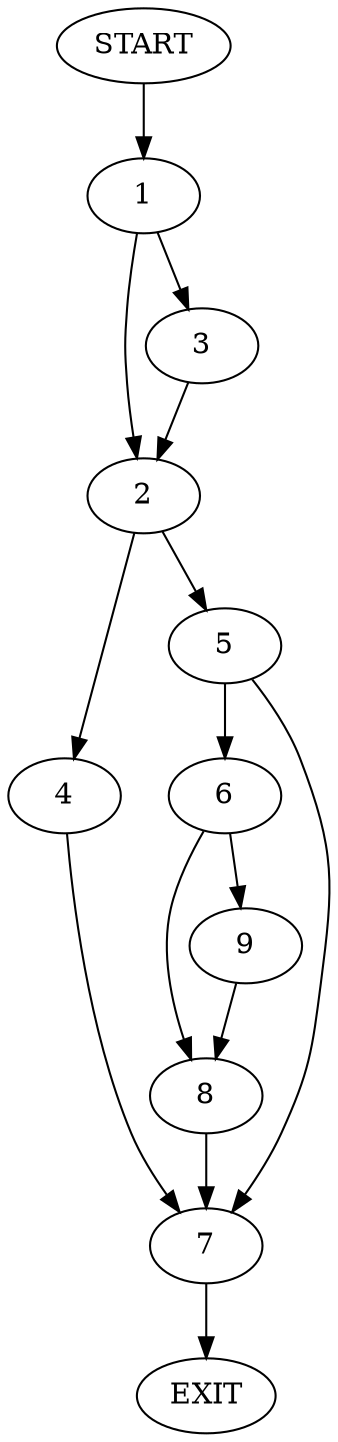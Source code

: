 digraph {
0 [label="START"]
10 [label="EXIT"]
0 -> 1
1 -> 2
1 -> 3
3 -> 2
2 -> 4
2 -> 5
5 -> 6
5 -> 7
4 -> 7
7 -> 10
6 -> 8
6 -> 9
8 -> 7
9 -> 8
}
